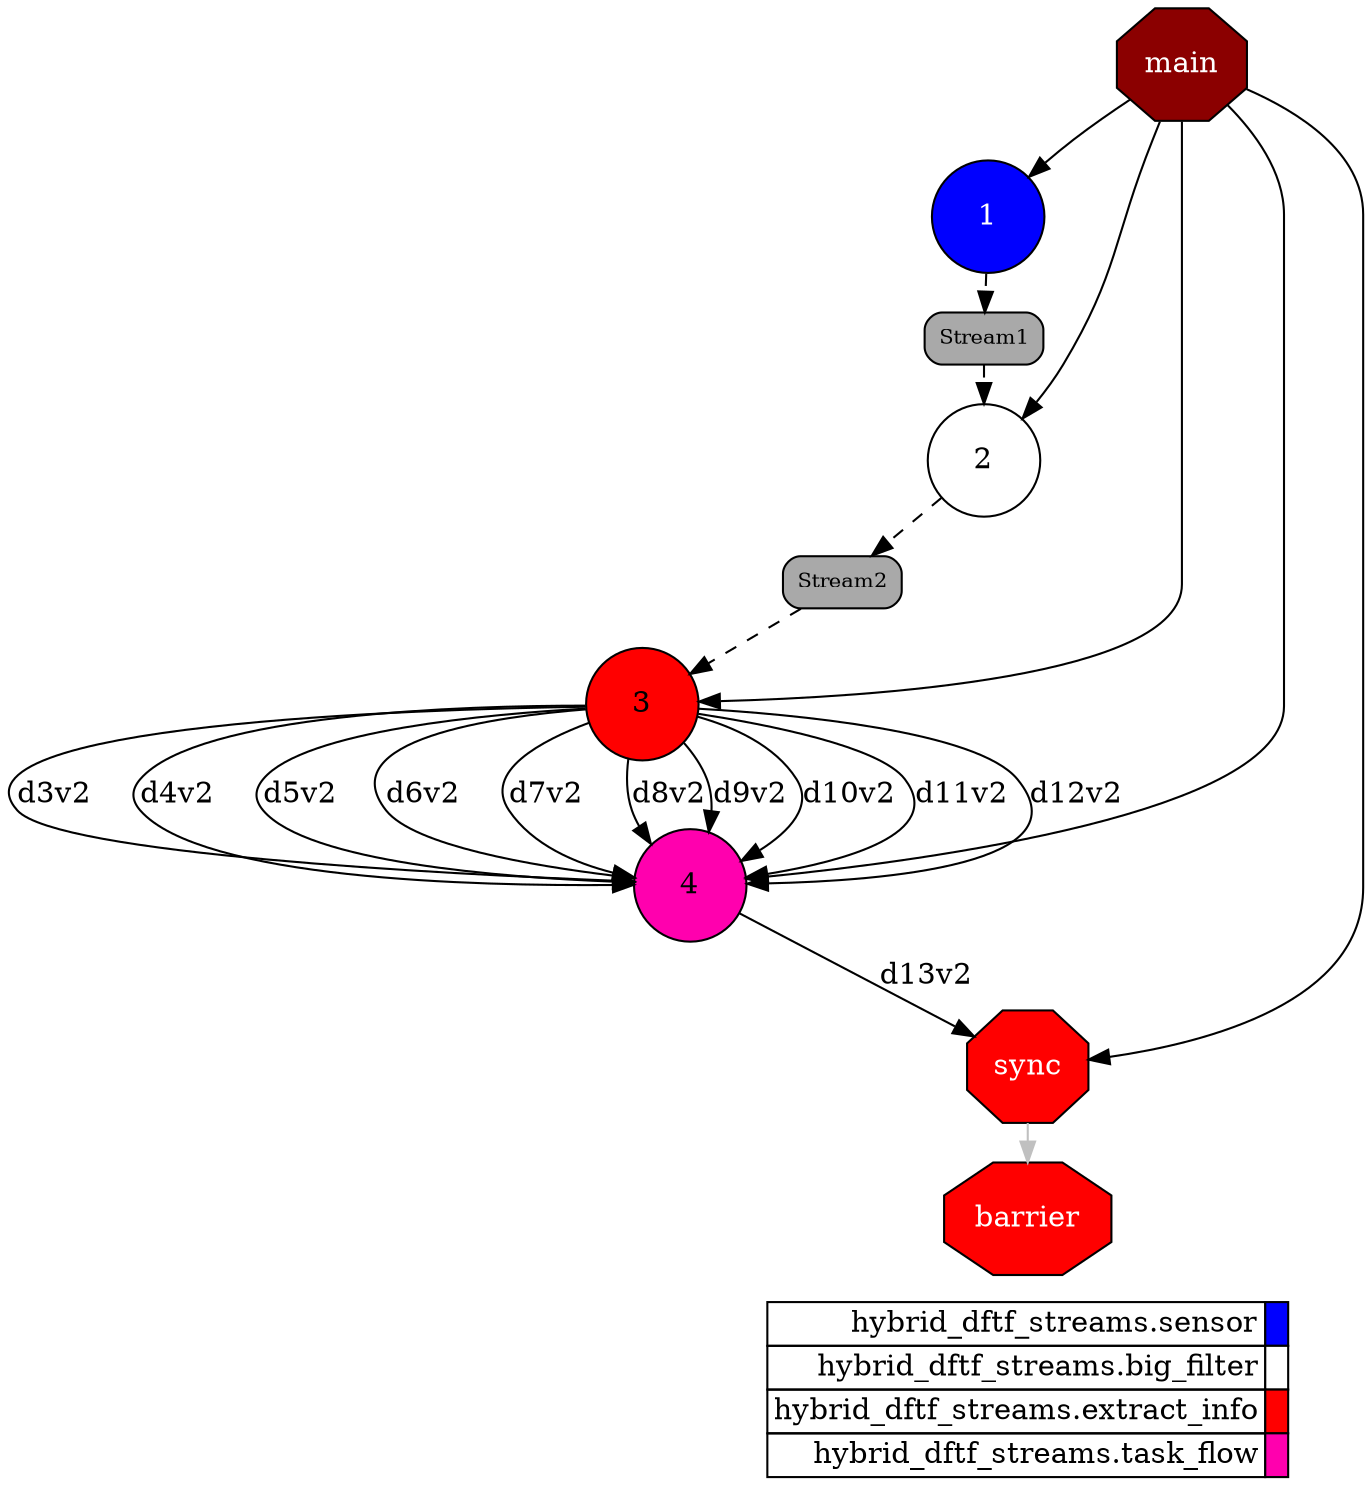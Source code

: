 digraph {
  rankdir=TB;
  labeljust="l";
  compound= true;
  subgraph dependence_graph {
    ranksep=0.20;
    node[height=0.75];

Synchro0[label="main", shape=octagon, style=filled fillcolor="#8B0000" fontcolor="#FFFFFF"];
1[shape=circle, style=filled fillcolor="#0000ff" fontcolor="#ffffff"];
Synchro0 -> 1;
Stream1[shape=rect style="rounded,filled" width=0 height=0 margin=0.1 fontsize=10 fillcolor="#a9a9a9" fontcolor="#000000"]
1 -> Stream1 [style=dashed];
2[shape=circle, style=filled fillcolor="#ffffff" fontcolor="#000000"];
Stream1[shape=rect style="rounded,filled" width=0 height=0 margin=0.1 fontsize=10 fillcolor="#a9a9a9" fontcolor="#000000"]
Stream1 -> 2 [style=dashed];
Synchro0 -> 2;
Stream2[shape=rect style="rounded,filled" width=0 height=0 margin=0.1 fontsize=10 fillcolor="#a9a9a9" fontcolor="#000000"]
2 -> Stream2 [style=dashed];
3[shape=circle, style=filled fillcolor="#ff0000" fontcolor="#000000"];
Stream2[shape=rect style="rounded,filled" width=0 height=0 margin=0.1 fontsize=10 fillcolor="#a9a9a9" fontcolor="#000000"]
Stream2 -> 3 [style=dashed];
Synchro0 -> 3;
4[shape=circle, style=filled fillcolor="#ff00ae" fontcolor="#000000"];
Synchro0 -> 4;
3 -> 4 [label="d3v2"];
3 -> 4 [label="d4v2"];
3 -> 4 [label="d5v2"];
3 -> 4 [label="d6v2"];
3 -> 4 [label="d7v2"];
3 -> 4 [label="d8v2"];
3 -> 4 [label="d9v2"];
3 -> 4 [label="d10v2"];
3 -> 4 [label="d11v2"];
3 -> 4 [label="d12v2"];
Synchro1[label="sync", shape=octagon, style=filled fillcolor="#ff0000" fontcolor="#FFFFFF"];
Synchro0 -> Synchro1;
4 -> Synchro1 [label="d13v2"];
Synchro2[label="barrier", shape=octagon, style=filled fillcolor="#ff0000" fontcolor="#FFFFFF"];
Synchro1 -> Synchro2 [color=grey];  }
  subgraph legend {
    rank=sink;
    node [shape=plaintext, height=0.75];
    ranksep=0.20;
    label = "Legend";
    key [label=<
      <table border="0" cellpadding="2" cellspacing="0" cellborder="1">
<tr>
<td align="right">hybrid_dftf_streams.sensor</td>
<td bgcolor="#0000ff">&nbsp;</td>
</tr>
<tr>
<td align="right">hybrid_dftf_streams.big_filter</td>
<td bgcolor="#ffffff">&nbsp;</td>
</tr>
<tr>
<td align="right">hybrid_dftf_streams.extract_info</td>
<td bgcolor="#ff0000">&nbsp;</td>
</tr>
<tr>
<td align="right">hybrid_dftf_streams.task_flow</td>
<td bgcolor="#ff00ae">&nbsp;</td>
</tr>
      </table>
    >]
  }
}
